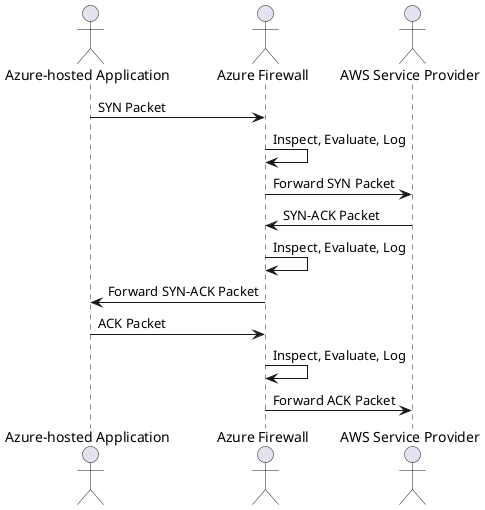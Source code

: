 @startuml
actor "Azure-hosted Application" as Client
actor "Azure Firewall" as Firewall
actor "AWS Service Provider" as Server

Client -> Firewall: SYN Packet
Firewall -> Firewall: Inspect, Evaluate, Log
Firewall -> Server: Forward SYN Packet

Server -> Firewall: SYN-ACK Packet
Firewall -> Firewall: Inspect, Evaluate, Log
Firewall -> Client: Forward SYN-ACK Packet

Client -> Firewall: ACK Packet
Firewall -> Firewall: Inspect, Evaluate, Log
Firewall -> Server: Forward ACK Packet
@enduml
